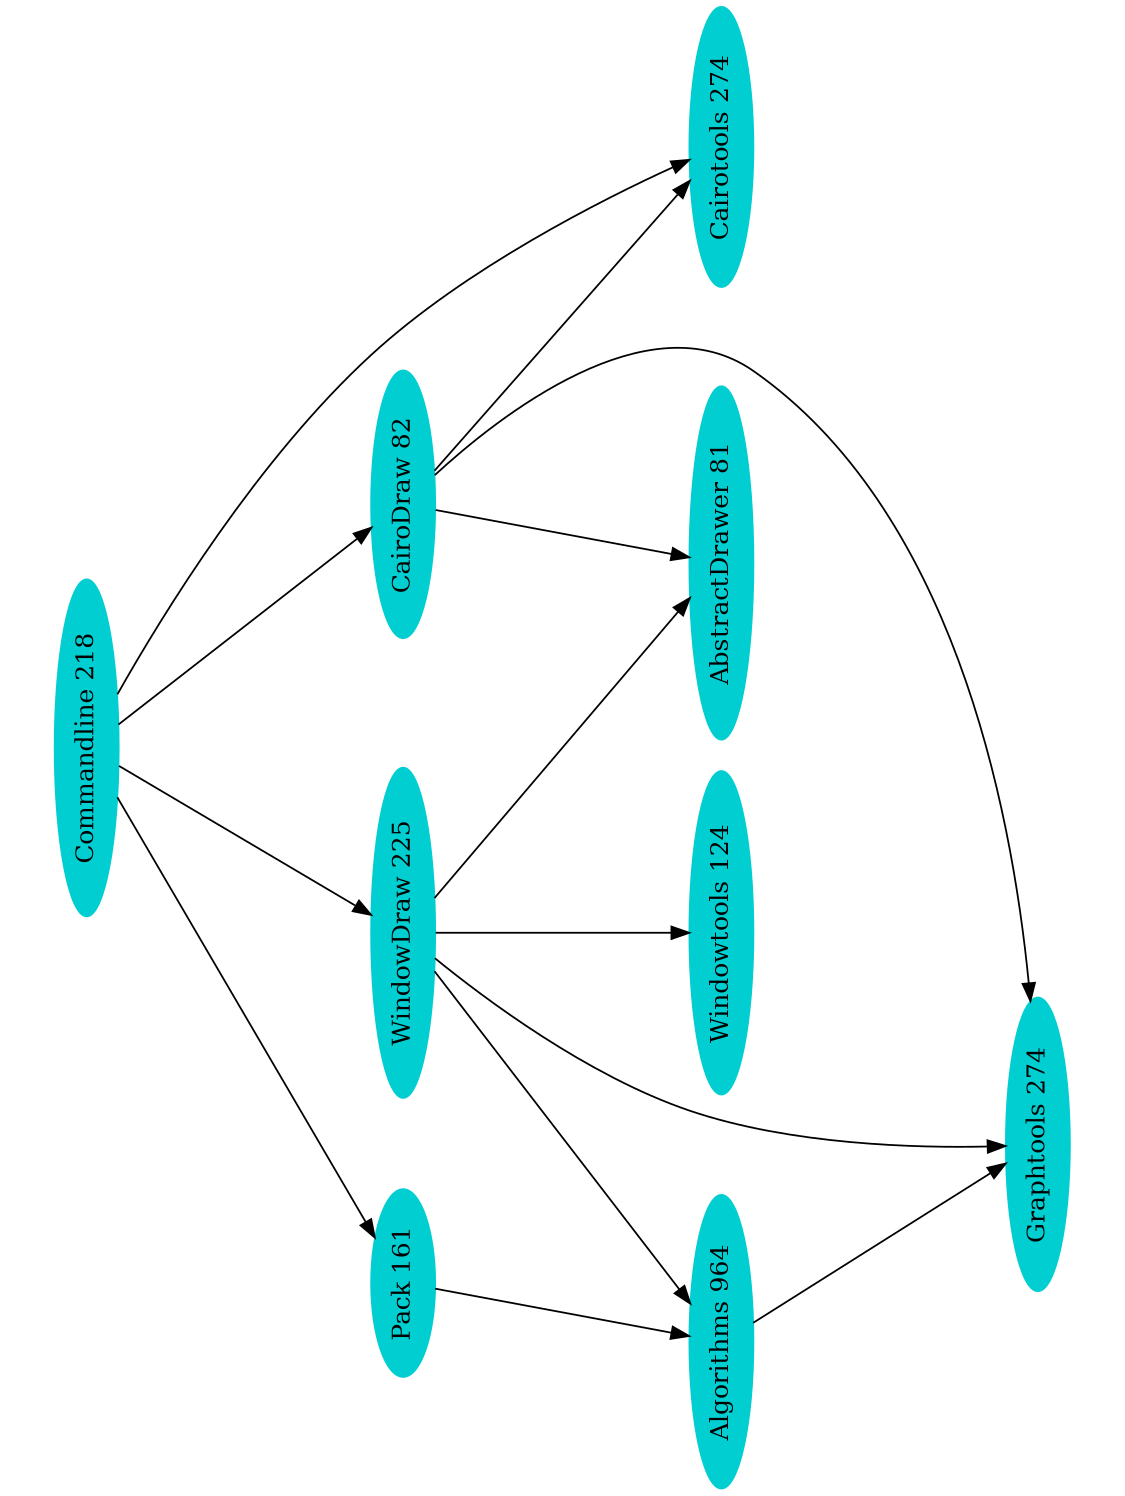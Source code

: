 digraph G {
  size="10,7.5";
  ratio="fill";
  rotate=90;
  fontsize="12pt";
  rankdir = TB ;
"AbstractDrawer 81" [style=filled, color=darkturquoise];
"Algorithms 964" [style=filled, color=darkturquoise];
"Algorithms 964" -> "Graphtools 274";
"CairoDraw 82" [style=filled, color=darkturquoise];
"CairoDraw 82" -> "Graphtools 274";
"CairoDraw 82" -> "Cairotools 274";
"CairoDraw 82" -> "AbstractDrawer 81";
"Cairotools 274" [style=filled, color=darkturquoise];
"Commandline 218" [style=filled, color=darkturquoise];
"Commandline 218" -> "WindowDraw 225";
"Commandline 218" -> "Pack 161";
"Commandline 218" -> "Cairotools 274";
"Commandline 218" -> "CairoDraw 82";
"Graphtools 274" [style=filled, color=darkturquoise];
"Pack 161" [style=filled, color=darkturquoise];
"Pack 161" -> "Algorithms 964";
"WindowDraw 225" [style=filled, color=darkturquoise];
"WindowDraw 225" -> "Windowtools 124";
"WindowDraw 225" -> "Graphtools 274";
"WindowDraw 225" -> "Algorithms 964";
"WindowDraw 225" -> "AbstractDrawer 81";
"Windowtools 124" [style=filled, color=darkturquoise];
}
